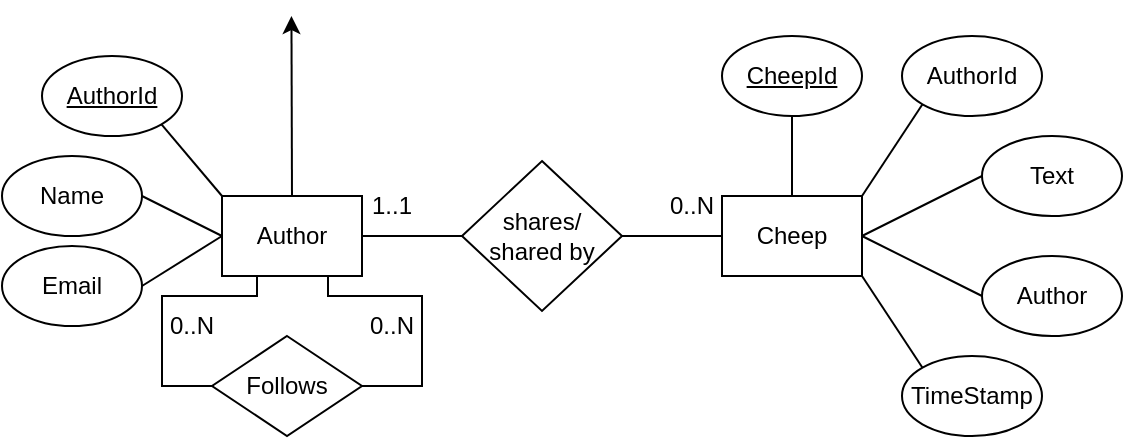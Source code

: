 <mxfile version="25.0.2">
  <diagram name="Side-1" id="XJNhgDP5bhegLKv53goI">
    <mxGraphModel dx="456" dy="696" grid="1" gridSize="10" guides="1" tooltips="1" connect="1" arrows="1" fold="1" page="1" pageScale="1" pageWidth="827" pageHeight="1169" math="0" shadow="0">
      <root>
        <mxCell id="0" />
        <mxCell id="1" parent="0" />
        <mxCell id="xcBc5CFG8cGn9j_TFrw9-24" value="&lt;u&gt;CheepId&lt;/u&gt;" style="ellipse;whiteSpace=wrap;html=1;" vertex="1" parent="1">
          <mxGeometry x="550" y="460" width="70" height="40" as="geometry" />
        </mxCell>
        <mxCell id="xcBc5CFG8cGn9j_TFrw9-32" style="edgeStyle=orthogonalEdgeStyle;rounded=0;orthogonalLoop=1;jettySize=auto;html=1;exitX=0.5;exitY=0;exitDx=0;exitDy=0;entryX=0.5;entryY=1;entryDx=0;entryDy=0;endArrow=none;endFill=0;" edge="1" parent="1" source="xcBc5CFG8cGn9j_TFrw9-25" target="xcBc5CFG8cGn9j_TFrw9-24">
          <mxGeometry relative="1" as="geometry" />
        </mxCell>
        <mxCell id="xcBc5CFG8cGn9j_TFrw9-36" style="edgeStyle=none;rounded=0;orthogonalLoop=1;jettySize=auto;html=1;exitX=1;exitY=0;exitDx=0;exitDy=0;entryX=0;entryY=1;entryDx=0;entryDy=0;endArrow=none;endFill=0;" edge="1" parent="1" source="xcBc5CFG8cGn9j_TFrw9-25" target="xcBc5CFG8cGn9j_TFrw9-34">
          <mxGeometry relative="1" as="geometry" />
        </mxCell>
        <mxCell id="xcBc5CFG8cGn9j_TFrw9-41" style="edgeStyle=none;rounded=0;orthogonalLoop=1;jettySize=auto;html=1;exitX=1;exitY=0.5;exitDx=0;exitDy=0;entryX=0;entryY=0.5;entryDx=0;entryDy=0;endArrow=none;endFill=0;" edge="1" parent="1" source="xcBc5CFG8cGn9j_TFrw9-25" target="xcBc5CFG8cGn9j_TFrw9-38">
          <mxGeometry relative="1" as="geometry" />
        </mxCell>
        <mxCell id="xcBc5CFG8cGn9j_TFrw9-42" style="edgeStyle=none;rounded=0;orthogonalLoop=1;jettySize=auto;html=1;exitX=1;exitY=0.5;exitDx=0;exitDy=0;entryX=0;entryY=0.5;entryDx=0;entryDy=0;endArrow=none;endFill=0;" edge="1" parent="1" source="xcBc5CFG8cGn9j_TFrw9-25" target="xcBc5CFG8cGn9j_TFrw9-39">
          <mxGeometry relative="1" as="geometry" />
        </mxCell>
        <mxCell id="xcBc5CFG8cGn9j_TFrw9-43" style="edgeStyle=none;rounded=0;orthogonalLoop=1;jettySize=auto;html=1;exitX=1;exitY=1;exitDx=0;exitDy=0;entryX=0;entryY=0;entryDx=0;entryDy=0;endArrow=none;endFill=0;" edge="1" parent="1" source="xcBc5CFG8cGn9j_TFrw9-25" target="xcBc5CFG8cGn9j_TFrw9-40">
          <mxGeometry relative="1" as="geometry" />
        </mxCell>
        <mxCell id="xcBc5CFG8cGn9j_TFrw9-25" value="Cheep" style="rounded=0;whiteSpace=wrap;html=1;" vertex="1" parent="1">
          <mxGeometry x="550" y="540" width="70" height="40" as="geometry" />
        </mxCell>
        <mxCell id="xcBc5CFG8cGn9j_TFrw9-46" style="edgeStyle=none;rounded=0;orthogonalLoop=1;jettySize=auto;html=1;exitX=0;exitY=0;exitDx=0;exitDy=0;entryX=1;entryY=1;entryDx=0;entryDy=0;endArrow=none;endFill=0;" edge="1" parent="1" source="xcBc5CFG8cGn9j_TFrw9-26" target="xcBc5CFG8cGn9j_TFrw9-44">
          <mxGeometry relative="1" as="geometry" />
        </mxCell>
        <mxCell id="xcBc5CFG8cGn9j_TFrw9-47" style="edgeStyle=none;rounded=0;orthogonalLoop=1;jettySize=auto;html=1;exitX=0;exitY=0.5;exitDx=0;exitDy=0;entryX=1;entryY=0.5;entryDx=0;entryDy=0;endArrow=none;endFill=0;" edge="1" parent="1" source="xcBc5CFG8cGn9j_TFrw9-26" target="xcBc5CFG8cGn9j_TFrw9-45">
          <mxGeometry relative="1" as="geometry" />
        </mxCell>
        <mxCell id="xcBc5CFG8cGn9j_TFrw9-50" style="edgeStyle=none;rounded=0;orthogonalLoop=1;jettySize=auto;html=1;exitX=0;exitY=0.5;exitDx=0;exitDy=0;entryX=1;entryY=0.5;entryDx=0;entryDy=0;endArrow=none;endFill=0;" edge="1" parent="1" source="xcBc5CFG8cGn9j_TFrw9-26" target="xcBc5CFG8cGn9j_TFrw9-48">
          <mxGeometry relative="1" as="geometry" />
        </mxCell>
        <mxCell id="xcBc5CFG8cGn9j_TFrw9-51" style="edgeStyle=orthogonalEdgeStyle;rounded=0;orthogonalLoop=1;jettySize=auto;html=1;exitX=0.25;exitY=1;exitDx=0;exitDy=0;entryX=0;entryY=0.5;entryDx=0;entryDy=0;endArrow=none;endFill=0;" edge="1" parent="1" source="xcBc5CFG8cGn9j_TFrw9-26" target="xcBc5CFG8cGn9j_TFrw9-49">
          <mxGeometry relative="1" as="geometry">
            <Array as="points">
              <mxPoint x="318" y="590" />
              <mxPoint x="270" y="590" />
              <mxPoint x="270" y="635" />
            </Array>
          </mxGeometry>
        </mxCell>
        <mxCell id="xcBc5CFG8cGn9j_TFrw9-55" style="edgeStyle=none;rounded=0;orthogonalLoop=1;jettySize=auto;html=1;exitX=0.5;exitY=0;exitDx=0;exitDy=0;" edge="1" parent="1" source="xcBc5CFG8cGn9j_TFrw9-26">
          <mxGeometry relative="1" as="geometry">
            <mxPoint x="334.724" y="450" as="targetPoint" />
          </mxGeometry>
        </mxCell>
        <mxCell id="xcBc5CFG8cGn9j_TFrw9-26" value="Author" style="rounded=0;whiteSpace=wrap;html=1;" vertex="1" parent="1">
          <mxGeometry x="300" y="540" width="70" height="40" as="geometry" />
        </mxCell>
        <mxCell id="xcBc5CFG8cGn9j_TFrw9-29" style="rounded=0;orthogonalLoop=1;jettySize=auto;html=1;exitX=0;exitY=0.5;exitDx=0;exitDy=0;entryX=1;entryY=0.5;entryDx=0;entryDy=0;endArrow=none;endFill=0;" edge="1" parent="1" source="xcBc5CFG8cGn9j_TFrw9-27" target="xcBc5CFG8cGn9j_TFrw9-26">
          <mxGeometry relative="1" as="geometry" />
        </mxCell>
        <mxCell id="xcBc5CFG8cGn9j_TFrw9-27" value="shares/ shared by" style="rhombus;whiteSpace=wrap;html=1;" vertex="1" parent="1">
          <mxGeometry x="420" y="522.5" width="80" height="75" as="geometry" />
        </mxCell>
        <mxCell id="xcBc5CFG8cGn9j_TFrw9-28" style="rounded=0;orthogonalLoop=1;jettySize=auto;html=1;exitX=1;exitY=0.5;exitDx=0;exitDy=0;entryX=0;entryY=0.5;entryDx=0;entryDy=0;endArrow=none;endFill=0;" edge="1" parent="1" source="xcBc5CFG8cGn9j_TFrw9-27" target="xcBc5CFG8cGn9j_TFrw9-25">
          <mxGeometry relative="1" as="geometry" />
        </mxCell>
        <mxCell id="xcBc5CFG8cGn9j_TFrw9-30" value="0..N" style="text;html=1;align=center;verticalAlign=middle;whiteSpace=wrap;rounded=0;" vertex="1" parent="1">
          <mxGeometry x="520" y="530" width="30" height="30" as="geometry" />
        </mxCell>
        <mxCell id="xcBc5CFG8cGn9j_TFrw9-31" value="1..1" style="text;html=1;align=center;verticalAlign=middle;whiteSpace=wrap;rounded=0;" vertex="1" parent="1">
          <mxGeometry x="370" y="530" width="30" height="30" as="geometry" />
        </mxCell>
        <mxCell id="xcBc5CFG8cGn9j_TFrw9-34" value="AuthorId" style="ellipse;whiteSpace=wrap;html=1;" vertex="1" parent="1">
          <mxGeometry x="640" y="460" width="70" height="40" as="geometry" />
        </mxCell>
        <mxCell id="xcBc5CFG8cGn9j_TFrw9-38" value="Text" style="ellipse;whiteSpace=wrap;html=1;" vertex="1" parent="1">
          <mxGeometry x="680" y="510" width="70" height="40" as="geometry" />
        </mxCell>
        <mxCell id="xcBc5CFG8cGn9j_TFrw9-39" value="Author" style="ellipse;whiteSpace=wrap;html=1;" vertex="1" parent="1">
          <mxGeometry x="680" y="570" width="70" height="40" as="geometry" />
        </mxCell>
        <mxCell id="xcBc5CFG8cGn9j_TFrw9-40" value="TimeStamp" style="ellipse;whiteSpace=wrap;html=1;" vertex="1" parent="1">
          <mxGeometry x="640" y="620" width="70" height="40" as="geometry" />
        </mxCell>
        <mxCell id="xcBc5CFG8cGn9j_TFrw9-44" value="&lt;u&gt;AuthorId&lt;/u&gt;" style="ellipse;whiteSpace=wrap;html=1;" vertex="1" parent="1">
          <mxGeometry x="210" y="470" width="70" height="40" as="geometry" />
        </mxCell>
        <mxCell id="xcBc5CFG8cGn9j_TFrw9-45" value="Name" style="ellipse;whiteSpace=wrap;html=1;" vertex="1" parent="1">
          <mxGeometry x="190" y="520" width="70" height="40" as="geometry" />
        </mxCell>
        <mxCell id="xcBc5CFG8cGn9j_TFrw9-48" value="Email" style="ellipse;whiteSpace=wrap;html=1;" vertex="1" parent="1">
          <mxGeometry x="190" y="565" width="70" height="40" as="geometry" />
        </mxCell>
        <mxCell id="xcBc5CFG8cGn9j_TFrw9-52" style="edgeStyle=orthogonalEdgeStyle;rounded=0;orthogonalLoop=1;jettySize=auto;html=1;exitX=1;exitY=0.5;exitDx=0;exitDy=0;entryX=0.75;entryY=1;entryDx=0;entryDy=0;endArrow=none;endFill=0;" edge="1" parent="1" source="xcBc5CFG8cGn9j_TFrw9-49" target="xcBc5CFG8cGn9j_TFrw9-26">
          <mxGeometry relative="1" as="geometry">
            <Array as="points">
              <mxPoint x="400" y="635" />
              <mxPoint x="400" y="590" />
              <mxPoint x="353" y="590" />
              <mxPoint x="353" y="580" />
            </Array>
          </mxGeometry>
        </mxCell>
        <mxCell id="xcBc5CFG8cGn9j_TFrw9-49" value="Follows" style="rhombus;whiteSpace=wrap;html=1;" vertex="1" parent="1">
          <mxGeometry x="295" y="610" width="75" height="50" as="geometry" />
        </mxCell>
        <mxCell id="xcBc5CFG8cGn9j_TFrw9-53" value="0..N" style="text;html=1;align=center;verticalAlign=middle;whiteSpace=wrap;rounded=0;" vertex="1" parent="1">
          <mxGeometry x="270" y="590" width="30" height="30" as="geometry" />
        </mxCell>
        <mxCell id="xcBc5CFG8cGn9j_TFrw9-54" value="0..N" style="text;html=1;align=center;verticalAlign=middle;whiteSpace=wrap;rounded=0;" vertex="1" parent="1">
          <mxGeometry x="370" y="590" width="30" height="30" as="geometry" />
        </mxCell>
      </root>
    </mxGraphModel>
  </diagram>
</mxfile>
